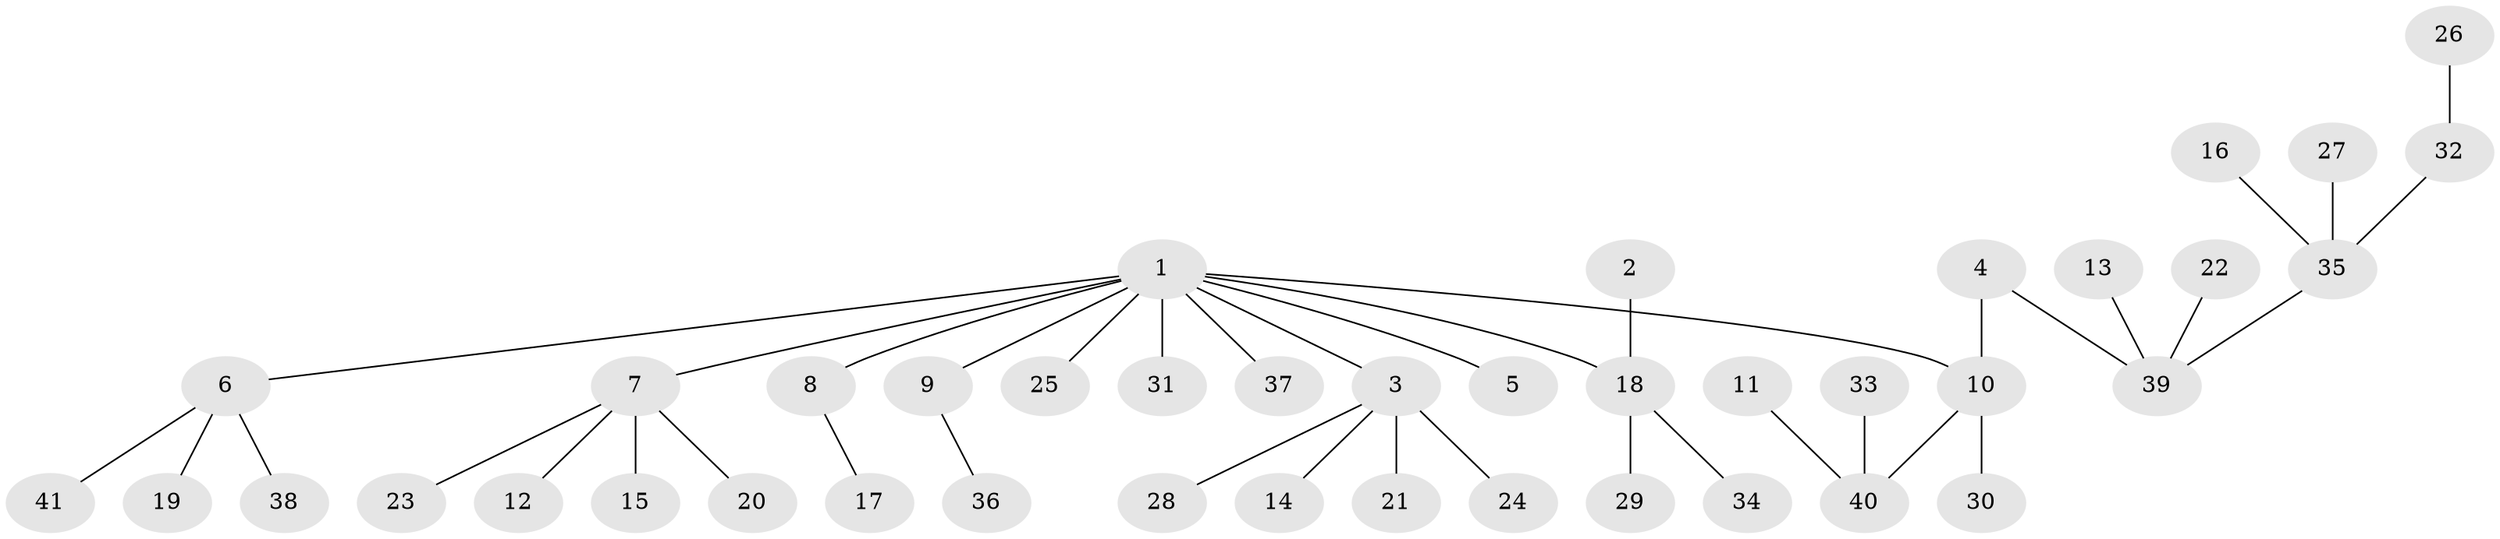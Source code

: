 // original degree distribution, {7: 0.012195121951219513, 5: 0.036585365853658534, 6: 0.036585365853658534, 1: 0.4878048780487805, 2: 0.3170731707317073, 4: 0.036585365853658534, 3: 0.07317073170731707}
// Generated by graph-tools (version 1.1) at 2025/50/03/09/25 03:50:17]
// undirected, 41 vertices, 40 edges
graph export_dot {
graph [start="1"]
  node [color=gray90,style=filled];
  1;
  2;
  3;
  4;
  5;
  6;
  7;
  8;
  9;
  10;
  11;
  12;
  13;
  14;
  15;
  16;
  17;
  18;
  19;
  20;
  21;
  22;
  23;
  24;
  25;
  26;
  27;
  28;
  29;
  30;
  31;
  32;
  33;
  34;
  35;
  36;
  37;
  38;
  39;
  40;
  41;
  1 -- 3 [weight=1.0];
  1 -- 5 [weight=1.0];
  1 -- 6 [weight=1.0];
  1 -- 7 [weight=1.0];
  1 -- 8 [weight=1.0];
  1 -- 9 [weight=1.0];
  1 -- 10 [weight=1.0];
  1 -- 18 [weight=1.0];
  1 -- 25 [weight=1.0];
  1 -- 31 [weight=1.0];
  1 -- 37 [weight=1.0];
  2 -- 18 [weight=1.0];
  3 -- 14 [weight=1.0];
  3 -- 21 [weight=1.0];
  3 -- 24 [weight=1.0];
  3 -- 28 [weight=1.0];
  4 -- 10 [weight=1.0];
  4 -- 39 [weight=1.0];
  6 -- 19 [weight=1.0];
  6 -- 38 [weight=1.0];
  6 -- 41 [weight=1.0];
  7 -- 12 [weight=1.0];
  7 -- 15 [weight=1.0];
  7 -- 20 [weight=1.0];
  7 -- 23 [weight=1.0];
  8 -- 17 [weight=1.0];
  9 -- 36 [weight=1.0];
  10 -- 30 [weight=1.0];
  10 -- 40 [weight=1.0];
  11 -- 40 [weight=1.0];
  13 -- 39 [weight=1.0];
  16 -- 35 [weight=1.0];
  18 -- 29 [weight=1.0];
  18 -- 34 [weight=1.0];
  22 -- 39 [weight=1.0];
  26 -- 32 [weight=1.0];
  27 -- 35 [weight=1.0];
  32 -- 35 [weight=1.0];
  33 -- 40 [weight=1.0];
  35 -- 39 [weight=1.0];
}
